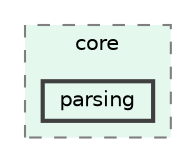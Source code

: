digraph "Lys/src/Lys/core/parsing"
{
 // LATEX_PDF_SIZE
  bgcolor="transparent";
  edge [fontname=Helvetica,fontsize=10,labelfontname=Helvetica,labelfontsize=10];
  node [fontname=Helvetica,fontsize=10,shape=box,height=0.2,width=0.4];
  compound=true
  subgraph clusterdir_255dd73c5e627e1fd2080898e0342d0d {
    graph [ bgcolor="#e4f8ee", pencolor="grey50", label="core", fontname=Helvetica,fontsize=10 style="filled,dashed", URL="dir_255dd73c5e627e1fd2080898e0342d0d.html",tooltip=""]
  dir_d506f2a7c3a975d335ae1852599fda99 [label="parsing", fillcolor="#e4f8ee", color="grey25", style="filled,bold", URL="dir_d506f2a7c3a975d335ae1852599fda99.html",tooltip=""];
  }
}
